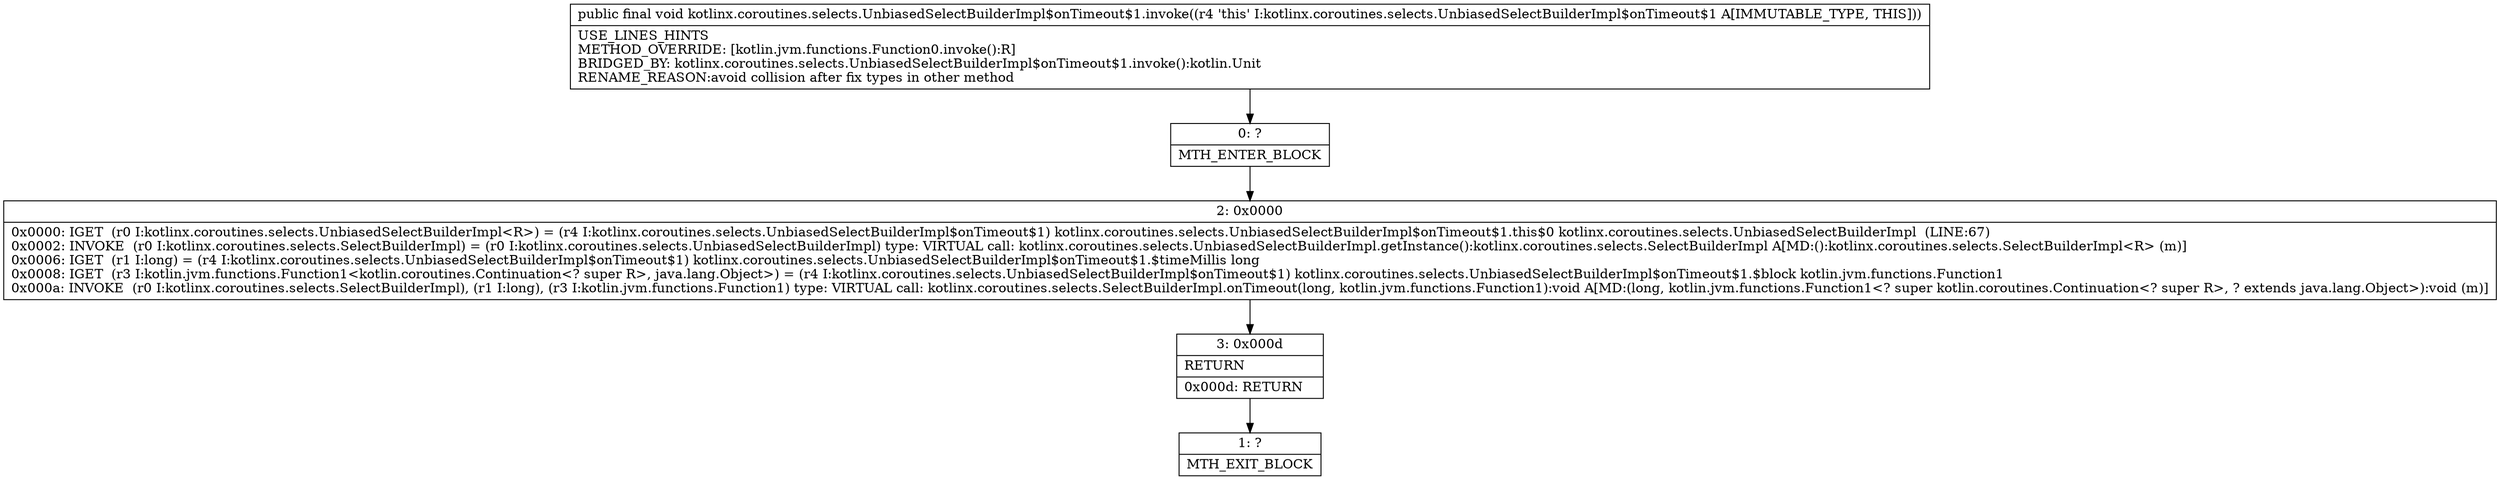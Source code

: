 digraph "CFG forkotlinx.coroutines.selects.UnbiasedSelectBuilderImpl$onTimeout$1.invoke()V" {
Node_0 [shape=record,label="{0\:\ ?|MTH_ENTER_BLOCK\l}"];
Node_2 [shape=record,label="{2\:\ 0x0000|0x0000: IGET  (r0 I:kotlinx.coroutines.selects.UnbiasedSelectBuilderImpl\<R\>) = (r4 I:kotlinx.coroutines.selects.UnbiasedSelectBuilderImpl$onTimeout$1) kotlinx.coroutines.selects.UnbiasedSelectBuilderImpl$onTimeout$1.this$0 kotlinx.coroutines.selects.UnbiasedSelectBuilderImpl  (LINE:67)\l0x0002: INVOKE  (r0 I:kotlinx.coroutines.selects.SelectBuilderImpl) = (r0 I:kotlinx.coroutines.selects.UnbiasedSelectBuilderImpl) type: VIRTUAL call: kotlinx.coroutines.selects.UnbiasedSelectBuilderImpl.getInstance():kotlinx.coroutines.selects.SelectBuilderImpl A[MD:():kotlinx.coroutines.selects.SelectBuilderImpl\<R\> (m)]\l0x0006: IGET  (r1 I:long) = (r4 I:kotlinx.coroutines.selects.UnbiasedSelectBuilderImpl$onTimeout$1) kotlinx.coroutines.selects.UnbiasedSelectBuilderImpl$onTimeout$1.$timeMillis long \l0x0008: IGET  (r3 I:kotlin.jvm.functions.Function1\<kotlin.coroutines.Continuation\<? super R\>, java.lang.Object\>) = (r4 I:kotlinx.coroutines.selects.UnbiasedSelectBuilderImpl$onTimeout$1) kotlinx.coroutines.selects.UnbiasedSelectBuilderImpl$onTimeout$1.$block kotlin.jvm.functions.Function1 \l0x000a: INVOKE  (r0 I:kotlinx.coroutines.selects.SelectBuilderImpl), (r1 I:long), (r3 I:kotlin.jvm.functions.Function1) type: VIRTUAL call: kotlinx.coroutines.selects.SelectBuilderImpl.onTimeout(long, kotlin.jvm.functions.Function1):void A[MD:(long, kotlin.jvm.functions.Function1\<? super kotlin.coroutines.Continuation\<? super R\>, ? extends java.lang.Object\>):void (m)]\l}"];
Node_3 [shape=record,label="{3\:\ 0x000d|RETURN\l|0x000d: RETURN   \l}"];
Node_1 [shape=record,label="{1\:\ ?|MTH_EXIT_BLOCK\l}"];
MethodNode[shape=record,label="{public final void kotlinx.coroutines.selects.UnbiasedSelectBuilderImpl$onTimeout$1.invoke((r4 'this' I:kotlinx.coroutines.selects.UnbiasedSelectBuilderImpl$onTimeout$1 A[IMMUTABLE_TYPE, THIS]))  | USE_LINES_HINTS\lMETHOD_OVERRIDE: [kotlin.jvm.functions.Function0.invoke():R]\lBRIDGED_BY: kotlinx.coroutines.selects.UnbiasedSelectBuilderImpl$onTimeout$1.invoke():kotlin.Unit\lRENAME_REASON:avoid collision after fix types in other method\l}"];
MethodNode -> Node_0;Node_0 -> Node_2;
Node_2 -> Node_3;
Node_3 -> Node_1;
}

